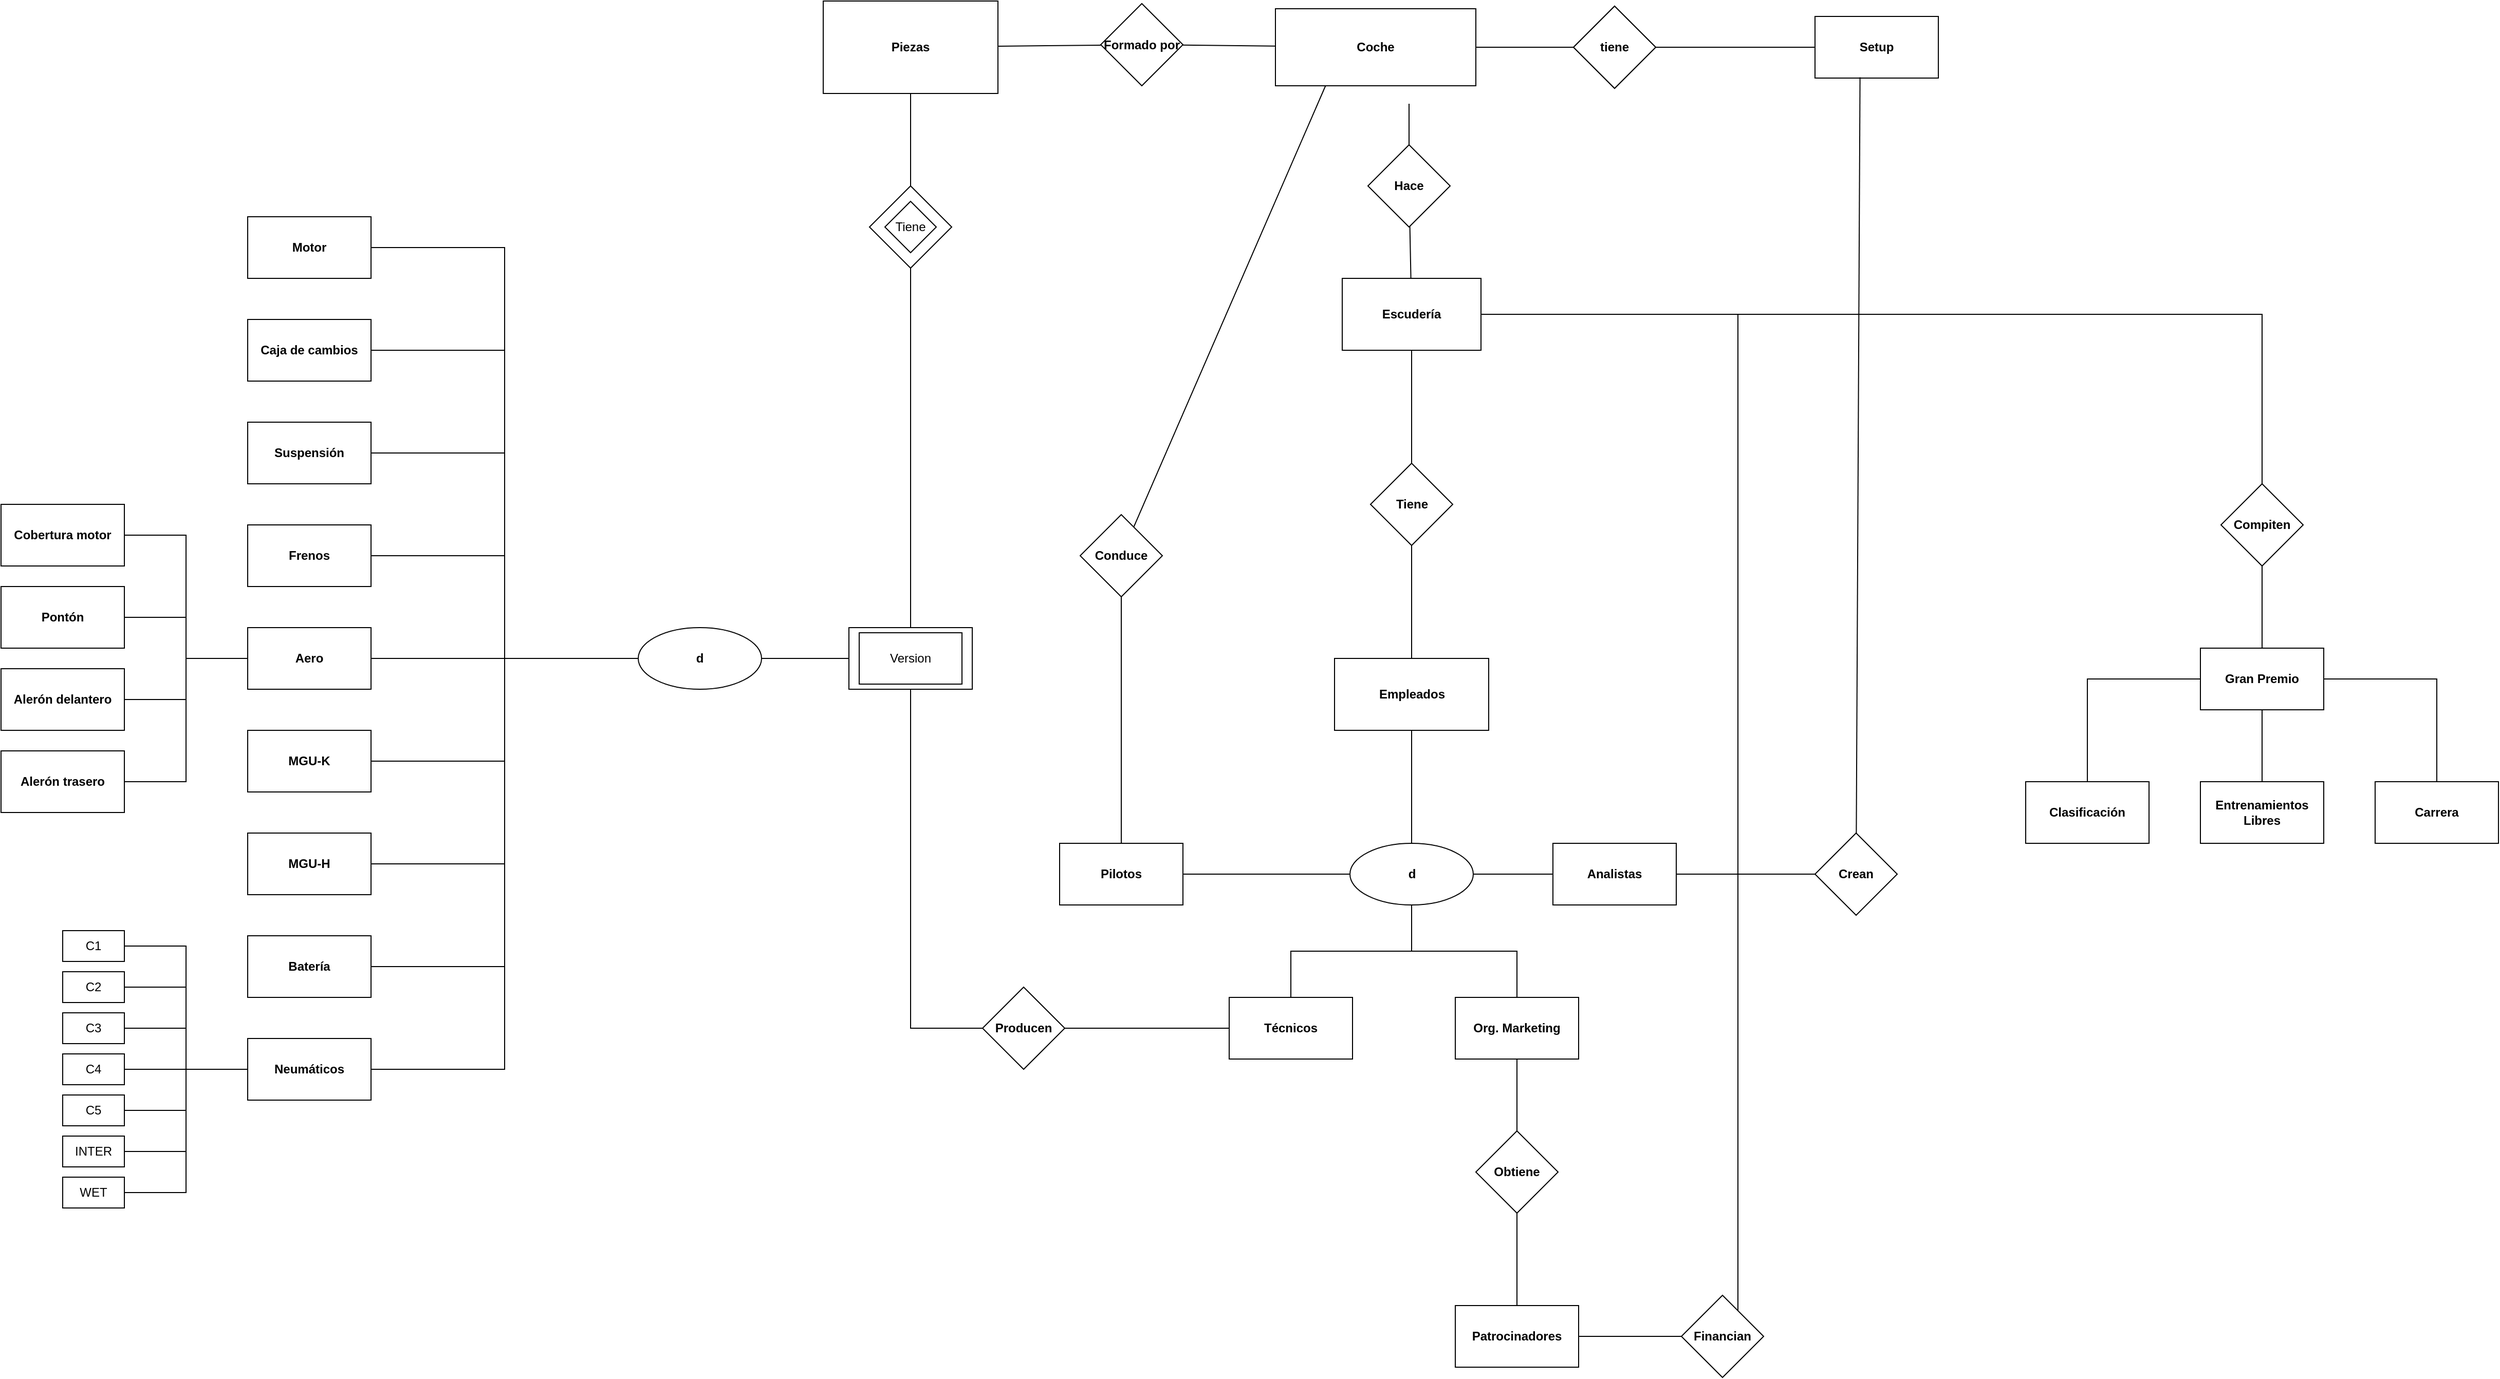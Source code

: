 <mxfile version="20.4.0" type="github">
  <diagram id="R2lEEEUBdFMjLlhIrx00" name="Page-1">
    <mxGraphModel dx="2447" dy="843" grid="1" gridSize="10" guides="1" tooltips="1" connect="1" arrows="1" fold="1" page="1" pageScale="1" pageWidth="850" pageHeight="1100" math="0" shadow="0" extFonts="Permanent Marker^https://fonts.googleapis.com/css?family=Permanent+Marker">
      <root>
        <mxCell id="0" />
        <mxCell id="1" parent="0" />
        <mxCell id="Vuo2y7uPP6f6gRKVwkSL-5" value="" style="edgeStyle=orthogonalEdgeStyle;rounded=0;orthogonalLoop=1;jettySize=auto;html=1;exitX=0.5;exitY=1;exitDx=0;exitDy=0;endArrow=none;endFill=0;" parent="1" source="Vuo2y7uPP6f6gRKVwkSL-67" target="Vuo2y7uPP6f6gRKVwkSL-4" edge="1">
          <mxGeometry relative="1" as="geometry">
            <mxPoint x="315" y="220" as="sourcePoint" />
            <Array as="points" />
          </mxGeometry>
        </mxCell>
        <mxCell id="Vuo2y7uPP6f6gRKVwkSL-100" value="" style="edgeStyle=none;rounded=0;orthogonalLoop=1;jettySize=auto;html=1;strokeColor=default;endArrow=none;endFill=0;" parent="1" source="Vuo2y7uPP6f6gRKVwkSL-1" target="Vuo2y7uPP6f6gRKVwkSL-67" edge="1">
          <mxGeometry relative="1" as="geometry" />
        </mxCell>
        <mxCell id="Vuo2y7uPP6f6gRKVwkSL-1" value="Formado por" style="rhombus;whiteSpace=wrap;html=1;startSize=30;fontStyle=1;" parent="1" vertex="1">
          <mxGeometry x="540" y="112.5" width="80" height="80" as="geometry" />
        </mxCell>
        <mxCell id="Vuo2y7uPP6f6gRKVwkSL-6" value="" style="edgeStyle=orthogonalEdgeStyle;rounded=0;orthogonalLoop=1;jettySize=auto;html=1;entryX=0.5;entryY=0;entryDx=0;entryDy=0;exitX=0.5;exitY=1;exitDx=0;exitDy=0;endArrow=none;endFill=0;" parent="1" source="Vuo2y7uPP6f6gRKVwkSL-4" target="Vuo2y7uPP6f6gRKVwkSL-66" edge="1">
          <mxGeometry relative="1" as="geometry">
            <mxPoint x="235" y="420" as="targetPoint" />
            <Array as="points">
              <mxPoint x="355" y="720" />
            </Array>
          </mxGeometry>
        </mxCell>
        <mxCell id="Vuo2y7uPP6f6gRKVwkSL-4" value="Tiene" style="rhombus;whiteSpace=wrap;html=1;startSize=30;fontStyle=1;" parent="1" vertex="1">
          <mxGeometry x="315" y="290" width="80" height="80" as="geometry" />
        </mxCell>
        <mxCell id="Vuo2y7uPP6f6gRKVwkSL-24" value="Conduce" style="rhombus;whiteSpace=wrap;html=1;startSize=30;fontStyle=1;" parent="1" vertex="1">
          <mxGeometry x="1000" y="115" width="80" height="80" as="geometry" />
        </mxCell>
        <mxCell id="Vuo2y7uPP6f6gRKVwkSL-40" value="" style="edgeStyle=orthogonalEdgeStyle;rounded=0;orthogonalLoop=1;jettySize=auto;html=1;endArrow=none;endFill=0;" parent="1" source="Vuo2y7uPP6f6gRKVwkSL-38" edge="1">
          <mxGeometry relative="1" as="geometry">
            <mxPoint x="840" y="210" as="targetPoint" />
          </mxGeometry>
        </mxCell>
        <mxCell id="Vuo2y7uPP6f6gRKVwkSL-38" value="Hace" style="rhombus;whiteSpace=wrap;html=1;startSize=30;fontStyle=1;" parent="1" vertex="1">
          <mxGeometry x="800" y="250" width="80" height="80" as="geometry" />
        </mxCell>
        <mxCell id="I6V64sEG3CaEDevAVkTw-51" style="edgeStyle=orthogonalEdgeStyle;rounded=0;orthogonalLoop=1;jettySize=auto;html=1;entryX=0.5;entryY=0;entryDx=0;entryDy=0;endArrow=none;endFill=0;" parent="1" source="Vuo2y7uPP6f6gRKVwkSL-41" target="Vuo2y7uPP6f6gRKVwkSL-79" edge="1">
          <mxGeometry relative="1" as="geometry" />
        </mxCell>
        <mxCell id="Vuo2y7uPP6f6gRKVwkSL-41" value="Tiene" style="rhombus;whiteSpace=wrap;html=1;startSize=30;fontStyle=1;" parent="1" vertex="1">
          <mxGeometry x="802.5" y="560" width="80" height="80" as="geometry" />
        </mxCell>
        <mxCell id="Vuo2y7uPP6f6gRKVwkSL-55" value="" style="edgeStyle=orthogonalEdgeStyle;rounded=0;orthogonalLoop=1;jettySize=auto;html=1;endArrow=none;endFill=0;" parent="1" source="Vuo2y7uPP6f6gRKVwkSL-52" target="Vuo2y7uPP6f6gRKVwkSL-54" edge="1">
          <mxGeometry relative="1" as="geometry" />
        </mxCell>
        <mxCell id="Vuo2y7uPP6f6gRKVwkSL-57" value="" style="edgeStyle=orthogonalEdgeStyle;rounded=0;orthogonalLoop=1;jettySize=auto;html=1;endArrow=none;endFill=0;" parent="1" source="Vuo2y7uPP6f6gRKVwkSL-52" target="Vuo2y7uPP6f6gRKVwkSL-56" edge="1">
          <mxGeometry relative="1" as="geometry" />
        </mxCell>
        <mxCell id="Vuo2y7uPP6f6gRKVwkSL-59" value="" style="edgeStyle=orthogonalEdgeStyle;rounded=0;orthogonalLoop=1;jettySize=auto;html=1;endArrow=none;endFill=0;" parent="1" source="Vuo2y7uPP6f6gRKVwkSL-52" target="Vuo2y7uPP6f6gRKVwkSL-58" edge="1">
          <mxGeometry relative="1" as="geometry" />
        </mxCell>
        <mxCell id="Vuo2y7uPP6f6gRKVwkSL-61" value="" style="edgeStyle=orthogonalEdgeStyle;rounded=0;orthogonalLoop=1;jettySize=auto;html=1;endArrow=none;endFill=0;" parent="1" source="Vuo2y7uPP6f6gRKVwkSL-52" target="Vuo2y7uPP6f6gRKVwkSL-60" edge="1">
          <mxGeometry relative="1" as="geometry" />
        </mxCell>
        <mxCell id="Vuo2y7uPP6f6gRKVwkSL-52" value="d" style="ellipse;whiteSpace=wrap;html=1;startSize=30;fontStyle=1;" parent="1" vertex="1">
          <mxGeometry x="782.5" y="930" width="120" height="60" as="geometry" />
        </mxCell>
        <mxCell id="Vuo2y7uPP6f6gRKVwkSL-93" value="" style="edgeStyle=none;rounded=0;orthogonalLoop=1;jettySize=auto;html=1;strokeColor=default;endArrow=none;endFill=0;" parent="1" source="Vuo2y7uPP6f6gRKVwkSL-54" target="Vuo2y7uPP6f6gRKVwkSL-92" edge="1">
          <mxGeometry relative="1" as="geometry" />
        </mxCell>
        <mxCell id="Vuo2y7uPP6f6gRKVwkSL-54" value="Pilotos" style="whiteSpace=wrap;html=1;startSize=30;fontStyle=1;" parent="1" vertex="1">
          <mxGeometry x="500" y="930" width="120" height="60" as="geometry" />
        </mxCell>
        <mxCell id="Vuo2y7uPP6f6gRKVwkSL-97" value="" style="edgeStyle=none;rounded=0;orthogonalLoop=1;jettySize=auto;html=1;strokeColor=default;endArrow=none;endFill=0;" parent="1" source="Vuo2y7uPP6f6gRKVwkSL-56" target="Vuo2y7uPP6f6gRKVwkSL-96" edge="1">
          <mxGeometry relative="1" as="geometry" />
        </mxCell>
        <mxCell id="Vuo2y7uPP6f6gRKVwkSL-56" value="Analistas" style="whiteSpace=wrap;html=1;startSize=30;fontStyle=1;" parent="1" vertex="1">
          <mxGeometry x="980" y="930" width="120" height="60" as="geometry" />
        </mxCell>
        <mxCell id="Vuo2y7uPP6f6gRKVwkSL-63" value="" style="edgeStyle=orthogonalEdgeStyle;rounded=0;orthogonalLoop=1;jettySize=auto;html=1;endArrow=none;endFill=0;" parent="1" source="Vuo2y7uPP6f6gRKVwkSL-58" target="Vuo2y7uPP6f6gRKVwkSL-62" edge="1">
          <mxGeometry relative="1" as="geometry" />
        </mxCell>
        <mxCell id="Vuo2y7uPP6f6gRKVwkSL-58" value="Técnicos" style="whiteSpace=wrap;html=1;startSize=30;fontStyle=1;" parent="1" vertex="1">
          <mxGeometry x="665" y="1080" width="120" height="60" as="geometry" />
        </mxCell>
        <mxCell id="Vuo2y7uPP6f6gRKVwkSL-81" value="" style="edgeStyle=orthogonalEdgeStyle;rounded=0;orthogonalLoop=1;jettySize=auto;html=1;endArrow=none;endFill=0;" parent="1" source="Vuo2y7uPP6f6gRKVwkSL-60" target="Vuo2y7uPP6f6gRKVwkSL-80" edge="1">
          <mxGeometry relative="1" as="geometry" />
        </mxCell>
        <mxCell id="Vuo2y7uPP6f6gRKVwkSL-60" value="Org. Marketing" style="whiteSpace=wrap;html=1;startSize=30;fontStyle=1;" parent="1" vertex="1">
          <mxGeometry x="885" y="1080" width="120" height="60" as="geometry" />
        </mxCell>
        <mxCell id="Vuo2y7uPP6f6gRKVwkSL-65" value="" style="edgeStyle=orthogonalEdgeStyle;rounded=0;orthogonalLoop=1;jettySize=auto;html=1;entryX=0.5;entryY=1;entryDx=0;entryDy=0;endArrow=none;endFill=0;" parent="1" source="Vuo2y7uPP6f6gRKVwkSL-62" target="Vuo2y7uPP6f6gRKVwkSL-66" edge="1">
          <mxGeometry relative="1" as="geometry">
            <mxPoint x="220" y="490" as="targetPoint" />
            <Array as="points">
              <mxPoint x="355" y="1110" />
            </Array>
          </mxGeometry>
        </mxCell>
        <mxCell id="Vuo2y7uPP6f6gRKVwkSL-62" value="Producen" style="rhombus;whiteSpace=wrap;html=1;startSize=30;fontStyle=1;" parent="1" vertex="1">
          <mxGeometry x="425" y="1070" width="80" height="80" as="geometry" />
        </mxCell>
        <mxCell id="I6V64sEG3CaEDevAVkTw-2" style="edgeStyle=orthogonalEdgeStyle;rounded=0;orthogonalLoop=1;jettySize=auto;html=1;entryX=1;entryY=0.5;entryDx=0;entryDy=0;endArrow=none;endFill=0;" parent="1" source="Vuo2y7uPP6f6gRKVwkSL-66" target="I6V64sEG3CaEDevAVkTw-1" edge="1">
          <mxGeometry relative="1" as="geometry" />
        </mxCell>
        <mxCell id="Vuo2y7uPP6f6gRKVwkSL-66" value="&lt;b&gt;Version&lt;/b&gt;" style="rounded=0;whiteSpace=wrap;html=1;" parent="1" vertex="1">
          <mxGeometry x="295" y="720" width="120" height="60" as="geometry" />
        </mxCell>
        <mxCell id="Vuo2y7uPP6f6gRKVwkSL-67" value="&lt;b&gt;Piezas&lt;/b&gt;" style="rounded=0;whiteSpace=wrap;html=1;" parent="1" vertex="1">
          <mxGeometry x="270" y="110" width="170" height="90" as="geometry" />
        </mxCell>
        <mxCell id="Vuo2y7uPP6f6gRKVwkSL-101" value="" style="edgeStyle=none;rounded=0;orthogonalLoop=1;jettySize=auto;html=1;strokeColor=default;endArrow=none;endFill=0;" parent="1" source="Vuo2y7uPP6f6gRKVwkSL-68" target="Vuo2y7uPP6f6gRKVwkSL-1" edge="1">
          <mxGeometry relative="1" as="geometry" />
        </mxCell>
        <mxCell id="I6V64sEG3CaEDevAVkTw-46" style="edgeStyle=orthogonalEdgeStyle;rounded=0;orthogonalLoop=1;jettySize=auto;html=1;entryX=0;entryY=0.5;entryDx=0;entryDy=0;endArrow=none;endFill=0;" parent="1" source="Vuo2y7uPP6f6gRKVwkSL-68" target="Vuo2y7uPP6f6gRKVwkSL-76" edge="1">
          <mxGeometry relative="1" as="geometry" />
        </mxCell>
        <mxCell id="Vuo2y7uPP6f6gRKVwkSL-68" value="&lt;b&gt;Coche&lt;/b&gt;" style="rounded=0;whiteSpace=wrap;html=1;" parent="1" vertex="1">
          <mxGeometry x="710" y="117.5" width="195" height="75" as="geometry" />
        </mxCell>
        <mxCell id="Vuo2y7uPP6f6gRKVwkSL-75" value="&lt;b&gt;Setup&lt;/b&gt;" style="rounded=0;whiteSpace=wrap;html=1;" parent="1" vertex="1">
          <mxGeometry x="1235" y="125" width="120" height="60" as="geometry" />
        </mxCell>
        <mxCell id="I6V64sEG3CaEDevAVkTw-47" style="edgeStyle=orthogonalEdgeStyle;rounded=0;orthogonalLoop=1;jettySize=auto;html=1;entryX=0;entryY=0.5;entryDx=0;entryDy=0;endArrow=none;endFill=0;" parent="1" source="Vuo2y7uPP6f6gRKVwkSL-76" target="Vuo2y7uPP6f6gRKVwkSL-75" edge="1">
          <mxGeometry relative="1" as="geometry" />
        </mxCell>
        <mxCell id="Vuo2y7uPP6f6gRKVwkSL-76" value="&lt;b&gt;tiene&lt;/b&gt;" style="rhombus;whiteSpace=wrap;html=1;rounded=0;" parent="1" vertex="1">
          <mxGeometry x="1000" y="115" width="80" height="80" as="geometry" />
        </mxCell>
        <mxCell id="Vuo2y7uPP6f6gRKVwkSL-103" value="" style="edgeStyle=none;rounded=0;orthogonalLoop=1;jettySize=auto;html=1;strokeColor=default;endArrow=none;endFill=0;" parent="1" source="Vuo2y7uPP6f6gRKVwkSL-78" target="Vuo2y7uPP6f6gRKVwkSL-38" edge="1">
          <mxGeometry relative="1" as="geometry" />
        </mxCell>
        <mxCell id="Vuo2y7uPP6f6gRKVwkSL-104" value="" style="edgeStyle=none;rounded=0;orthogonalLoop=1;jettySize=auto;html=1;strokeColor=default;endArrow=none;endFill=0;" parent="1" source="Vuo2y7uPP6f6gRKVwkSL-78" target="Vuo2y7uPP6f6gRKVwkSL-41" edge="1">
          <mxGeometry relative="1" as="geometry" />
        </mxCell>
        <mxCell id="Vuo2y7uPP6f6gRKVwkSL-78" value="&lt;b&gt;Escudería&lt;/b&gt;" style="rounded=0;whiteSpace=wrap;html=1;" parent="1" vertex="1">
          <mxGeometry x="775" y="380" width="135" height="70" as="geometry" />
        </mxCell>
        <mxCell id="Vuo2y7uPP6f6gRKVwkSL-105" value="" style="edgeStyle=none;rounded=0;orthogonalLoop=1;jettySize=auto;html=1;strokeColor=default;endArrow=none;endFill=0;" parent="1" source="Vuo2y7uPP6f6gRKVwkSL-79" target="Vuo2y7uPP6f6gRKVwkSL-52" edge="1">
          <mxGeometry relative="1" as="geometry" />
        </mxCell>
        <mxCell id="Vuo2y7uPP6f6gRKVwkSL-79" value="&lt;b&gt;Empleados&lt;/b&gt;" style="rounded=0;whiteSpace=wrap;html=1;" parent="1" vertex="1">
          <mxGeometry x="767.5" y="750" width="150" height="70" as="geometry" />
        </mxCell>
        <mxCell id="Vuo2y7uPP6f6gRKVwkSL-83" value="" style="edgeStyle=orthogonalEdgeStyle;rounded=0;orthogonalLoop=1;jettySize=auto;html=1;endArrow=none;endFill=0;" parent="1" source="Vuo2y7uPP6f6gRKVwkSL-80" target="Vuo2y7uPP6f6gRKVwkSL-82" edge="1">
          <mxGeometry relative="1" as="geometry" />
        </mxCell>
        <mxCell id="Vuo2y7uPP6f6gRKVwkSL-80" value="Obtiene" style="rhombus;whiteSpace=wrap;html=1;startSize=30;fontStyle=1;" parent="1" vertex="1">
          <mxGeometry x="905" y="1210" width="80" height="80" as="geometry" />
        </mxCell>
        <mxCell id="Vuo2y7uPP6f6gRKVwkSL-88" value="" style="edgeStyle=orthogonalEdgeStyle;rounded=0;orthogonalLoop=1;jettySize=auto;html=1;endArrow=none;endFill=0;" parent="1" source="Vuo2y7uPP6f6gRKVwkSL-82" target="Vuo2y7uPP6f6gRKVwkSL-87" edge="1">
          <mxGeometry relative="1" as="geometry" />
        </mxCell>
        <mxCell id="Vuo2y7uPP6f6gRKVwkSL-82" value="Patrocinadores" style="whiteSpace=wrap;html=1;startSize=30;fontStyle=1;" parent="1" vertex="1">
          <mxGeometry x="885" y="1380" width="120" height="60" as="geometry" />
        </mxCell>
        <mxCell id="Vuo2y7uPP6f6gRKVwkSL-90" value="" style="edgeStyle=orthogonalEdgeStyle;rounded=0;orthogonalLoop=1;jettySize=auto;html=1;entryX=1;entryY=0.5;entryDx=0;entryDy=0;endArrow=none;endFill=0;" parent="1" source="Vuo2y7uPP6f6gRKVwkSL-87" target="Vuo2y7uPP6f6gRKVwkSL-78" edge="1">
          <mxGeometry relative="1" as="geometry">
            <mxPoint x="1240" y="400" as="targetPoint" />
            <Array as="points">
              <mxPoint x="1160" y="415" />
            </Array>
          </mxGeometry>
        </mxCell>
        <mxCell id="Vuo2y7uPP6f6gRKVwkSL-87" value="Financian" style="rhombus;whiteSpace=wrap;html=1;startSize=30;fontStyle=1;" parent="1" vertex="1">
          <mxGeometry x="1105" y="1370" width="80" height="80" as="geometry" />
        </mxCell>
        <mxCell id="Vuo2y7uPP6f6gRKVwkSL-95" value="" style="edgeStyle=none;rounded=0;orthogonalLoop=1;jettySize=auto;html=1;strokeColor=default;entryX=0.25;entryY=1;entryDx=0;entryDy=0;endArrow=none;endFill=0;" parent="1" source="Vuo2y7uPP6f6gRKVwkSL-92" target="Vuo2y7uPP6f6gRKVwkSL-68" edge="1">
          <mxGeometry relative="1" as="geometry">
            <mxPoint x="640" y="240" as="targetPoint" />
          </mxGeometry>
        </mxCell>
        <mxCell id="Vuo2y7uPP6f6gRKVwkSL-92" value="Conduce" style="rhombus;whiteSpace=wrap;html=1;startSize=30;fontStyle=1;" parent="1" vertex="1">
          <mxGeometry x="520" y="610" width="80" height="80" as="geometry" />
        </mxCell>
        <mxCell id="Vuo2y7uPP6f6gRKVwkSL-99" value="" style="edgeStyle=none;rounded=0;orthogonalLoop=1;jettySize=auto;html=1;strokeColor=default;entryX=0.365;entryY=0.987;entryDx=0;entryDy=0;entryPerimeter=0;endArrow=none;endFill=0;" parent="1" source="Vuo2y7uPP6f6gRKVwkSL-96" target="Vuo2y7uPP6f6gRKVwkSL-75" edge="1">
          <mxGeometry relative="1" as="geometry">
            <mxPoint x="1275" y="400" as="targetPoint" />
          </mxGeometry>
        </mxCell>
        <mxCell id="Vuo2y7uPP6f6gRKVwkSL-96" value="Crean" style="rhombus;whiteSpace=wrap;html=1;startSize=30;fontStyle=1;" parent="1" vertex="1">
          <mxGeometry x="1235" y="920" width="80" height="80" as="geometry" />
        </mxCell>
        <mxCell id="I6V64sEG3CaEDevAVkTw-12" style="edgeStyle=orthogonalEdgeStyle;rounded=0;orthogonalLoop=1;jettySize=auto;html=1;exitX=0;exitY=0.5;exitDx=0;exitDy=0;entryX=1;entryY=0.5;entryDx=0;entryDy=0;endArrow=none;endFill=0;" parent="1" source="I6V64sEG3CaEDevAVkTw-1" target="I6V64sEG3CaEDevAVkTw-6" edge="1">
          <mxGeometry relative="1" as="geometry" />
        </mxCell>
        <mxCell id="I6V64sEG3CaEDevAVkTw-13" style="edgeStyle=orthogonalEdgeStyle;rounded=0;orthogonalLoop=1;jettySize=auto;html=1;entryX=1;entryY=0.5;entryDx=0;entryDy=0;exitX=0;exitY=0.5;exitDx=0;exitDy=0;endArrow=none;endFill=0;" parent="1" source="I6V64sEG3CaEDevAVkTw-1" target="I6V64sEG3CaEDevAVkTw-3" edge="1">
          <mxGeometry relative="1" as="geometry" />
        </mxCell>
        <mxCell id="I6V64sEG3CaEDevAVkTw-14" style="edgeStyle=orthogonalEdgeStyle;rounded=0;orthogonalLoop=1;jettySize=auto;html=1;entryX=1;entryY=0.5;entryDx=0;entryDy=0;endArrow=none;endFill=0;" parent="1" source="I6V64sEG3CaEDevAVkTw-1" target="I6V64sEG3CaEDevAVkTw-4" edge="1">
          <mxGeometry relative="1" as="geometry" />
        </mxCell>
        <mxCell id="I6V64sEG3CaEDevAVkTw-15" style="edgeStyle=orthogonalEdgeStyle;rounded=0;orthogonalLoop=1;jettySize=auto;html=1;exitX=0;exitY=0.5;exitDx=0;exitDy=0;entryX=1;entryY=0.5;entryDx=0;entryDy=0;endArrow=none;endFill=0;" parent="1" source="I6V64sEG3CaEDevAVkTw-1" target="I6V64sEG3CaEDevAVkTw-10" edge="1">
          <mxGeometry relative="1" as="geometry" />
        </mxCell>
        <mxCell id="I6V64sEG3CaEDevAVkTw-16" style="edgeStyle=orthogonalEdgeStyle;rounded=0;orthogonalLoop=1;jettySize=auto;html=1;exitX=0;exitY=0.5;exitDx=0;exitDy=0;entryX=1;entryY=0.5;entryDx=0;entryDy=0;endArrow=none;endFill=0;" parent="1" source="I6V64sEG3CaEDevAVkTw-1" target="I6V64sEG3CaEDevAVkTw-5" edge="1">
          <mxGeometry relative="1" as="geometry" />
        </mxCell>
        <mxCell id="I6V64sEG3CaEDevAVkTw-17" style="edgeStyle=orthogonalEdgeStyle;rounded=0;orthogonalLoop=1;jettySize=auto;html=1;exitX=0;exitY=0.5;exitDx=0;exitDy=0;entryX=1;entryY=0.5;entryDx=0;entryDy=0;endArrow=none;endFill=0;" parent="1" source="I6V64sEG3CaEDevAVkTw-1" target="I6V64sEG3CaEDevAVkTw-8" edge="1">
          <mxGeometry relative="1" as="geometry" />
        </mxCell>
        <mxCell id="I6V64sEG3CaEDevAVkTw-18" style="edgeStyle=orthogonalEdgeStyle;rounded=0;orthogonalLoop=1;jettySize=auto;html=1;entryX=1;entryY=0.5;entryDx=0;entryDy=0;endArrow=none;endFill=0;" parent="1" source="I6V64sEG3CaEDevAVkTw-1" target="I6V64sEG3CaEDevAVkTw-9" edge="1">
          <mxGeometry relative="1" as="geometry" />
        </mxCell>
        <mxCell id="I6V64sEG3CaEDevAVkTw-19" style="edgeStyle=orthogonalEdgeStyle;rounded=0;orthogonalLoop=1;jettySize=auto;html=1;exitX=0;exitY=0.5;exitDx=0;exitDy=0;entryX=1;entryY=0.5;entryDx=0;entryDy=0;endArrow=none;endFill=0;" parent="1" source="I6V64sEG3CaEDevAVkTw-1" target="I6V64sEG3CaEDevAVkTw-7" edge="1">
          <mxGeometry relative="1" as="geometry" />
        </mxCell>
        <mxCell id="I6V64sEG3CaEDevAVkTw-20" style="edgeStyle=orthogonalEdgeStyle;rounded=0;orthogonalLoop=1;jettySize=auto;html=1;exitX=0;exitY=0.5;exitDx=0;exitDy=0;entryX=1;entryY=0.5;entryDx=0;entryDy=0;endArrow=none;endFill=0;" parent="1" source="I6V64sEG3CaEDevAVkTw-1" target="I6V64sEG3CaEDevAVkTw-11" edge="1">
          <mxGeometry relative="1" as="geometry" />
        </mxCell>
        <mxCell id="I6V64sEG3CaEDevAVkTw-1" value="d" style="ellipse;whiteSpace=wrap;html=1;startSize=30;fontStyle=1;" parent="1" vertex="1">
          <mxGeometry x="90" y="720" width="120" height="60" as="geometry" />
        </mxCell>
        <mxCell id="I6V64sEG3CaEDevAVkTw-3" value="&lt;b&gt;Caja de cambios&lt;/b&gt;" style="rounded=0;whiteSpace=wrap;html=1;" parent="1" vertex="1">
          <mxGeometry x="-290" y="420" width="120" height="60" as="geometry" />
        </mxCell>
        <mxCell id="I6V64sEG3CaEDevAVkTw-4" value="&lt;b&gt;Suspensión&lt;/b&gt;" style="rounded=0;whiteSpace=wrap;html=1;" parent="1" vertex="1">
          <mxGeometry x="-290" y="520" width="120" height="60" as="geometry" />
        </mxCell>
        <mxCell id="I6V64sEG3CaEDevAVkTw-25" style="edgeStyle=orthogonalEdgeStyle;rounded=0;orthogonalLoop=1;jettySize=auto;html=1;exitX=0;exitY=0.5;exitDx=0;exitDy=0;entryX=1;entryY=0.5;entryDx=0;entryDy=0;endArrow=none;endFill=0;" parent="1" source="I6V64sEG3CaEDevAVkTw-5" target="I6V64sEG3CaEDevAVkTw-22" edge="1">
          <mxGeometry relative="1" as="geometry" />
        </mxCell>
        <mxCell id="I6V64sEG3CaEDevAVkTw-26" style="edgeStyle=orthogonalEdgeStyle;rounded=0;orthogonalLoop=1;jettySize=auto;html=1;entryX=1;entryY=0.5;entryDx=0;entryDy=0;endArrow=none;endFill=0;" parent="1" source="I6V64sEG3CaEDevAVkTw-5" target="I6V64sEG3CaEDevAVkTw-23" edge="1">
          <mxGeometry relative="1" as="geometry" />
        </mxCell>
        <mxCell id="I6V64sEG3CaEDevAVkTw-27" style="edgeStyle=orthogonalEdgeStyle;rounded=0;orthogonalLoop=1;jettySize=auto;html=1;entryX=1;entryY=0.5;entryDx=0;entryDy=0;endArrow=none;endFill=0;" parent="1" source="I6V64sEG3CaEDevAVkTw-5" target="I6V64sEG3CaEDevAVkTw-24" edge="1">
          <mxGeometry relative="1" as="geometry" />
        </mxCell>
        <mxCell id="I6V64sEG3CaEDevAVkTw-28" style="edgeStyle=orthogonalEdgeStyle;rounded=0;orthogonalLoop=1;jettySize=auto;html=1;entryX=1;entryY=0.5;entryDx=0;entryDy=0;endArrow=none;endFill=0;" parent="1" source="I6V64sEG3CaEDevAVkTw-5" target="I6V64sEG3CaEDevAVkTw-21" edge="1">
          <mxGeometry relative="1" as="geometry" />
        </mxCell>
        <mxCell id="I6V64sEG3CaEDevAVkTw-5" value="&lt;b&gt;Aero&lt;/b&gt;" style="rounded=0;whiteSpace=wrap;html=1;" parent="1" vertex="1">
          <mxGeometry x="-290" y="720" width="120" height="60" as="geometry" />
        </mxCell>
        <mxCell id="I6V64sEG3CaEDevAVkTw-6" value="&lt;b&gt;Motor&lt;/b&gt;" style="rounded=0;whiteSpace=wrap;html=1;" parent="1" vertex="1">
          <mxGeometry x="-290" y="320" width="120" height="60" as="geometry" />
        </mxCell>
        <mxCell id="I6V64sEG3CaEDevAVkTw-7" value="&lt;b&gt;Batería&lt;/b&gt;" style="rounded=0;whiteSpace=wrap;html=1;" parent="1" vertex="1">
          <mxGeometry x="-290" y="1020" width="120" height="60" as="geometry" />
        </mxCell>
        <mxCell id="I6V64sEG3CaEDevAVkTw-8" value="&lt;b&gt;MGU-K&lt;/b&gt;" style="rounded=0;whiteSpace=wrap;html=1;" parent="1" vertex="1">
          <mxGeometry x="-290" y="820" width="120" height="60" as="geometry" />
        </mxCell>
        <mxCell id="I6V64sEG3CaEDevAVkTw-9" value="&lt;b&gt;MGU-H&lt;/b&gt;" style="rounded=0;whiteSpace=wrap;html=1;" parent="1" vertex="1">
          <mxGeometry x="-290" y="920" width="120" height="60" as="geometry" />
        </mxCell>
        <mxCell id="I6V64sEG3CaEDevAVkTw-10" value="&lt;b&gt;Frenos&lt;/b&gt;" style="rounded=0;whiteSpace=wrap;html=1;" parent="1" vertex="1">
          <mxGeometry x="-290" y="620" width="120" height="60" as="geometry" />
        </mxCell>
        <mxCell id="I6V64sEG3CaEDevAVkTw-39" style="edgeStyle=orthogonalEdgeStyle;rounded=0;orthogonalLoop=1;jettySize=auto;html=1;entryX=1;entryY=0.5;entryDx=0;entryDy=0;endArrow=none;endFill=0;" parent="1" source="I6V64sEG3CaEDevAVkTw-11" target="I6V64sEG3CaEDevAVkTw-31" edge="1">
          <mxGeometry relative="1" as="geometry" />
        </mxCell>
        <mxCell id="I6V64sEG3CaEDevAVkTw-40" style="edgeStyle=orthogonalEdgeStyle;rounded=0;orthogonalLoop=1;jettySize=auto;html=1;entryX=1;entryY=0.5;entryDx=0;entryDy=0;endArrow=none;endFill=0;" parent="1" source="I6V64sEG3CaEDevAVkTw-11" target="I6V64sEG3CaEDevAVkTw-32" edge="1">
          <mxGeometry relative="1" as="geometry" />
        </mxCell>
        <mxCell id="I6V64sEG3CaEDevAVkTw-41" style="edgeStyle=orthogonalEdgeStyle;rounded=0;orthogonalLoop=1;jettySize=auto;html=1;entryX=1;entryY=0.5;entryDx=0;entryDy=0;endArrow=none;endFill=0;" parent="1" source="I6V64sEG3CaEDevAVkTw-11" target="I6V64sEG3CaEDevAVkTw-33" edge="1">
          <mxGeometry relative="1" as="geometry" />
        </mxCell>
        <mxCell id="I6V64sEG3CaEDevAVkTw-42" style="edgeStyle=orthogonalEdgeStyle;rounded=0;orthogonalLoop=1;jettySize=auto;html=1;entryX=1;entryY=0.5;entryDx=0;entryDy=0;endArrow=none;endFill=0;" parent="1" source="I6V64sEG3CaEDevAVkTw-11" target="I6V64sEG3CaEDevAVkTw-34" edge="1">
          <mxGeometry relative="1" as="geometry" />
        </mxCell>
        <mxCell id="I6V64sEG3CaEDevAVkTw-43" style="edgeStyle=orthogonalEdgeStyle;rounded=0;orthogonalLoop=1;jettySize=auto;html=1;entryX=1;entryY=0.5;entryDx=0;entryDy=0;endArrow=none;endFill=0;" parent="1" source="I6V64sEG3CaEDevAVkTw-11" target="I6V64sEG3CaEDevAVkTw-35" edge="1">
          <mxGeometry relative="1" as="geometry" />
        </mxCell>
        <mxCell id="I6V64sEG3CaEDevAVkTw-44" style="edgeStyle=orthogonalEdgeStyle;rounded=0;orthogonalLoop=1;jettySize=auto;html=1;entryX=1;entryY=0.5;entryDx=0;entryDy=0;endArrow=none;endFill=0;" parent="1" source="I6V64sEG3CaEDevAVkTw-11" target="I6V64sEG3CaEDevAVkTw-36" edge="1">
          <mxGeometry relative="1" as="geometry" />
        </mxCell>
        <mxCell id="I6V64sEG3CaEDevAVkTw-11" value="&lt;b&gt;Neumáticos&lt;/b&gt;" style="rounded=0;whiteSpace=wrap;html=1;" parent="1" vertex="1">
          <mxGeometry x="-290" y="1120" width="120" height="60" as="geometry" />
        </mxCell>
        <mxCell id="I6V64sEG3CaEDevAVkTw-21" value="&lt;b&gt;Cobertura motor&lt;/b&gt;" style="rounded=0;whiteSpace=wrap;html=1;" parent="1" vertex="1">
          <mxGeometry x="-530" y="600" width="120" height="60" as="geometry" />
        </mxCell>
        <mxCell id="I6V64sEG3CaEDevAVkTw-22" value="&lt;b&gt;Pontón&lt;/b&gt;" style="rounded=0;whiteSpace=wrap;html=1;" parent="1" vertex="1">
          <mxGeometry x="-530" y="680" width="120" height="60" as="geometry" />
        </mxCell>
        <mxCell id="I6V64sEG3CaEDevAVkTw-23" value="&lt;b&gt;Alerón delantero&lt;/b&gt;" style="rounded=0;whiteSpace=wrap;html=1;" parent="1" vertex="1">
          <mxGeometry x="-530" y="760" width="120" height="60" as="geometry" />
        </mxCell>
        <mxCell id="I6V64sEG3CaEDevAVkTw-24" value="&lt;b&gt;Alerón trasero&lt;/b&gt;" style="rounded=0;whiteSpace=wrap;html=1;" parent="1" vertex="1">
          <mxGeometry x="-530" y="840" width="120" height="60" as="geometry" />
        </mxCell>
        <mxCell id="I6V64sEG3CaEDevAVkTw-31" value="C1" style="rounded=0;whiteSpace=wrap;html=1;" parent="1" vertex="1">
          <mxGeometry x="-470" y="1015" width="60" height="30" as="geometry" />
        </mxCell>
        <mxCell id="I6V64sEG3CaEDevAVkTw-32" value="C2" style="rounded=0;whiteSpace=wrap;html=1;" parent="1" vertex="1">
          <mxGeometry x="-470" y="1055" width="60" height="30" as="geometry" />
        </mxCell>
        <mxCell id="I6V64sEG3CaEDevAVkTw-33" value="C3" style="rounded=0;whiteSpace=wrap;html=1;" parent="1" vertex="1">
          <mxGeometry x="-470" y="1095" width="60" height="30" as="geometry" />
        </mxCell>
        <mxCell id="I6V64sEG3CaEDevAVkTw-34" value="C4" style="rounded=0;whiteSpace=wrap;html=1;" parent="1" vertex="1">
          <mxGeometry x="-470" y="1135" width="60" height="30" as="geometry" />
        </mxCell>
        <mxCell id="I6V64sEG3CaEDevAVkTw-35" value="C5" style="rounded=0;whiteSpace=wrap;html=1;" parent="1" vertex="1">
          <mxGeometry x="-470" y="1175" width="60" height="30" as="geometry" />
        </mxCell>
        <mxCell id="I6V64sEG3CaEDevAVkTw-36" value="INTER" style="rounded=0;whiteSpace=wrap;html=1;" parent="1" vertex="1">
          <mxGeometry x="-470" y="1215" width="60" height="30" as="geometry" />
        </mxCell>
        <mxCell id="I6V64sEG3CaEDevAVkTw-37" value="WET" style="rounded=0;whiteSpace=wrap;html=1;" parent="1" vertex="1">
          <mxGeometry x="-470" y="1255" width="60" height="30" as="geometry" />
        </mxCell>
        <mxCell id="I6V64sEG3CaEDevAVkTw-49" value="" style="edgeStyle=orthogonalEdgeStyle;rounded=0;orthogonalLoop=1;jettySize=auto;html=1;entryX=1;entryY=0.5;entryDx=0;entryDy=0;endArrow=none;endFill=0;" parent="1" source="I6V64sEG3CaEDevAVkTw-11" target="I6V64sEG3CaEDevAVkTw-37" edge="1">
          <mxGeometry relative="1" as="geometry">
            <mxPoint x="-290" y="1150" as="sourcePoint" />
            <mxPoint x="-375" y="1270" as="targetPoint" />
          </mxGeometry>
        </mxCell>
        <mxCell id="I6V64sEG3CaEDevAVkTw-57" style="edgeStyle=orthogonalEdgeStyle;rounded=0;orthogonalLoop=1;jettySize=auto;html=1;entryX=0.5;entryY=0;entryDx=0;entryDy=0;endArrow=none;endFill=0;" parent="1" source="I6V64sEG3CaEDevAVkTw-53" target="I6V64sEG3CaEDevAVkTw-54" edge="1">
          <mxGeometry relative="1" as="geometry" />
        </mxCell>
        <mxCell id="-8F63MNQF--NNCTw6ULR-1" style="edgeStyle=orthogonalEdgeStyle;rounded=0;orthogonalLoop=1;jettySize=auto;html=1;entryX=1;entryY=0.5;entryDx=0;entryDy=0;endArrow=none;endFill=0;" edge="1" parent="1" source="I6V64sEG3CaEDevAVkTw-53" target="Vuo2y7uPP6f6gRKVwkSL-78">
          <mxGeometry relative="1" as="geometry">
            <Array as="points">
              <mxPoint x="1670" y="415" />
            </Array>
          </mxGeometry>
        </mxCell>
        <mxCell id="I6V64sEG3CaEDevAVkTw-53" value="Compiten" style="rhombus;whiteSpace=wrap;html=1;startSize=30;fontStyle=1;" parent="1" vertex="1">
          <mxGeometry x="1630" y="580" width="80" height="80" as="geometry" />
        </mxCell>
        <mxCell id="I6V64sEG3CaEDevAVkTw-61" style="edgeStyle=orthogonalEdgeStyle;rounded=0;orthogonalLoop=1;jettySize=auto;html=1;entryX=0.5;entryY=0;entryDx=0;entryDy=0;endArrow=none;endFill=0;" parent="1" source="I6V64sEG3CaEDevAVkTw-54" target="I6V64sEG3CaEDevAVkTw-60" edge="1">
          <mxGeometry relative="1" as="geometry" />
        </mxCell>
        <mxCell id="I6V64sEG3CaEDevAVkTw-62" style="edgeStyle=orthogonalEdgeStyle;rounded=0;orthogonalLoop=1;jettySize=auto;html=1;entryX=0.5;entryY=0;entryDx=0;entryDy=0;endArrow=none;endFill=0;" parent="1" source="I6V64sEG3CaEDevAVkTw-54" target="I6V64sEG3CaEDevAVkTw-59" edge="1">
          <mxGeometry relative="1" as="geometry" />
        </mxCell>
        <mxCell id="I6V64sEG3CaEDevAVkTw-63" style="edgeStyle=orthogonalEdgeStyle;rounded=0;orthogonalLoop=1;jettySize=auto;html=1;entryX=0.5;entryY=0;entryDx=0;entryDy=0;endArrow=none;endFill=0;" parent="1" source="I6V64sEG3CaEDevAVkTw-54" target="I6V64sEG3CaEDevAVkTw-58" edge="1">
          <mxGeometry relative="1" as="geometry" />
        </mxCell>
        <mxCell id="I6V64sEG3CaEDevAVkTw-54" value="&lt;b&gt;Gran Premio&lt;/b&gt;" style="rounded=0;whiteSpace=wrap;html=1;" parent="1" vertex="1">
          <mxGeometry x="1610" y="740" width="120" height="60" as="geometry" />
        </mxCell>
        <mxCell id="I6V64sEG3CaEDevAVkTw-58" value="&lt;b&gt;Clasificación&lt;/b&gt;" style="rounded=0;whiteSpace=wrap;html=1;" parent="1" vertex="1">
          <mxGeometry x="1440" y="870" width="120" height="60" as="geometry" />
        </mxCell>
        <mxCell id="I6V64sEG3CaEDevAVkTw-59" value="&lt;b&gt;Carrera&lt;/b&gt;" style="rounded=0;whiteSpace=wrap;html=1;" parent="1" vertex="1">
          <mxGeometry x="1780" y="870" width="120" height="60" as="geometry" />
        </mxCell>
        <mxCell id="I6V64sEG3CaEDevAVkTw-60" value="&lt;b&gt;Entrenamientos Libres&lt;/b&gt;" style="rounded=0;whiteSpace=wrap;html=1;" parent="1" vertex="1">
          <mxGeometry x="1610" y="870" width="120" height="60" as="geometry" />
        </mxCell>
        <mxCell id="-8F63MNQF--NNCTw6ULR-2" value="Tiene" style="rhombus;whiteSpace=wrap;html=1;" vertex="1" parent="1">
          <mxGeometry x="330" y="305" width="50" height="50" as="geometry" />
        </mxCell>
        <mxCell id="-8F63MNQF--NNCTw6ULR-3" value="Version" style="rounded=0;whiteSpace=wrap;html=1;" vertex="1" parent="1">
          <mxGeometry x="305" y="725" width="100" height="50" as="geometry" />
        </mxCell>
      </root>
    </mxGraphModel>
  </diagram>
</mxfile>

